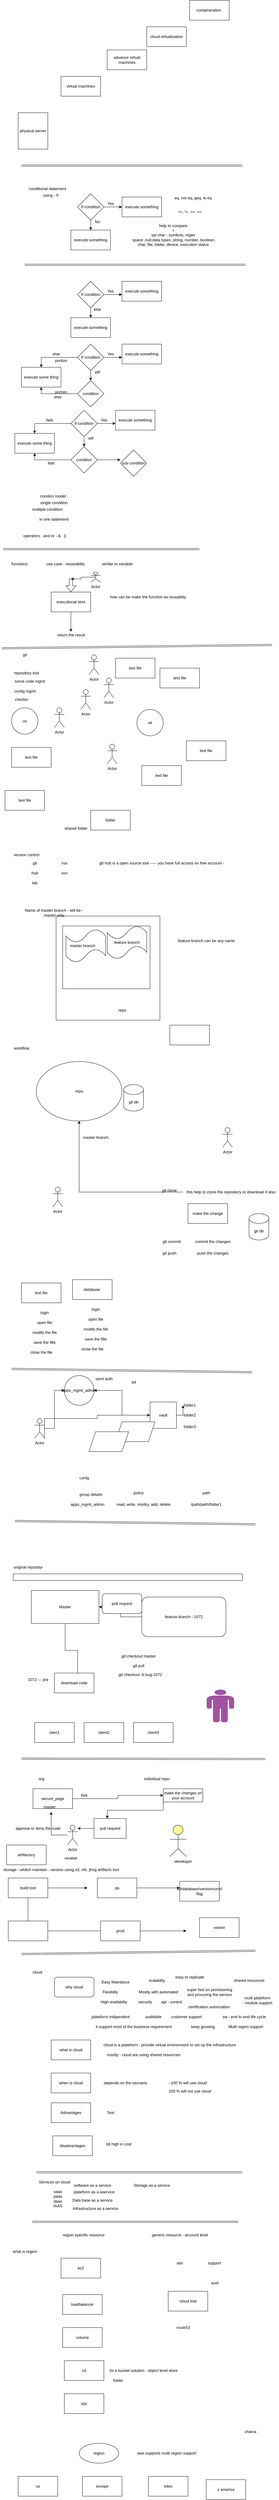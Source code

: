 <mxfile version="20.3.0" type="github">
  <diagram id="XMzIL-5AGFkydlVCWrg7" name="Page-1">
    <mxGraphModel dx="1146" dy="532" grid="1" gridSize="10" guides="1" tooltips="1" connect="1" arrows="1" fold="1" page="1" pageScale="1" pageWidth="850" pageHeight="1100" math="0" shadow="0">
      <root>
        <mxCell id="0" />
        <mxCell id="1" parent="0" />
        <mxCell id="b3iu7qkoFLW_3XjeTq-3-1" value="physical server" style="rounded=0;whiteSpace=wrap;html=1;" parent="1" vertex="1">
          <mxGeometry x="60" y="520" width="90" height="110" as="geometry" />
        </mxCell>
        <mxCell id="b3iu7qkoFLW_3XjeTq-3-2" value="virtual machines" style="rounded=0;whiteSpace=wrap;html=1;" parent="1" vertex="1">
          <mxGeometry x="190" y="410" width="120" height="60" as="geometry" />
        </mxCell>
        <mxCell id="b3iu7qkoFLW_3XjeTq-3-5" value="advance virtual machines" style="rounded=0;whiteSpace=wrap;html=1;" parent="1" vertex="1">
          <mxGeometry x="330" y="330" width="120" height="60" as="geometry" />
        </mxCell>
        <mxCell id="b3iu7qkoFLW_3XjeTq-3-6" value="cloud virtualization" style="whiteSpace=wrap;html=1;" parent="1" vertex="1">
          <mxGeometry x="450" y="260" width="120" height="60" as="geometry" />
        </mxCell>
        <mxCell id="b3iu7qkoFLW_3XjeTq-3-7" value="containeration&amp;nbsp;&lt;br&gt;" style="whiteSpace=wrap;html=1;" parent="1" vertex="1">
          <mxGeometry x="580" y="180" width="120" height="60" as="geometry" />
        </mxCell>
        <mxCell id="QCNMNIQBk-sfIVYiamI_-2" value="" style="shape=link;html=1;rounded=0;" parent="1" edge="1">
          <mxGeometry width="100" relative="1" as="geometry">
            <mxPoint x="70" y="680" as="sourcePoint" />
            <mxPoint x="740" y="680" as="targetPoint" />
          </mxGeometry>
        </mxCell>
        <mxCell id="QCNMNIQBk-sfIVYiamI_-3" value="conditional statement&amp;nbsp;" style="text;html=1;align=center;verticalAlign=middle;resizable=0;points=[];autosize=1;strokeColor=none;fillColor=none;" parent="1" vertex="1">
          <mxGeometry x="80" y="735" width="140" height="30" as="geometry" />
        </mxCell>
        <mxCell id="QCNMNIQBk-sfIVYiamI_-4" value="using - If&amp;nbsp;" style="text;html=1;align=center;verticalAlign=middle;resizable=0;points=[];autosize=1;strokeColor=none;fillColor=none;" parent="1" vertex="1">
          <mxGeometry x="125" y="755" width="70" height="30" as="geometry" />
        </mxCell>
        <mxCell id="QCNMNIQBk-sfIVYiamI_-9" style="edgeStyle=orthogonalEdgeStyle;rounded=0;orthogonalLoop=1;jettySize=auto;html=1;exitX=1;exitY=0.5;exitDx=0;exitDy=0;" parent="1" source="QCNMNIQBk-sfIVYiamI_-5" target="QCNMNIQBk-sfIVYiamI_-7" edge="1">
          <mxGeometry relative="1" as="geometry" />
        </mxCell>
        <mxCell id="QCNMNIQBk-sfIVYiamI_-10" style="edgeStyle=orthogonalEdgeStyle;rounded=0;orthogonalLoop=1;jettySize=auto;html=1;exitX=0.5;exitY=1;exitDx=0;exitDy=0;entryX=0.5;entryY=0;entryDx=0;entryDy=0;" parent="1" source="QCNMNIQBk-sfIVYiamI_-5" target="QCNMNIQBk-sfIVYiamI_-6" edge="1">
          <mxGeometry relative="1" as="geometry" />
        </mxCell>
        <mxCell id="QCNMNIQBk-sfIVYiamI_-5" value="If condition" style="rhombus;whiteSpace=wrap;html=1;" parent="1" vertex="1">
          <mxGeometry x="240" y="765" width="80" height="80" as="geometry" />
        </mxCell>
        <mxCell id="QCNMNIQBk-sfIVYiamI_-6" value="execute something" style="whiteSpace=wrap;html=1;" parent="1" vertex="1">
          <mxGeometry x="220" y="875" width="120" height="60" as="geometry" />
        </mxCell>
        <mxCell id="QCNMNIQBk-sfIVYiamI_-7" value="execute something" style="whiteSpace=wrap;html=1;" parent="1" vertex="1">
          <mxGeometry x="375" y="775" width="120" height="60" as="geometry" />
        </mxCell>
        <mxCell id="QCNMNIQBk-sfIVYiamI_-11" value="Yes" style="text;html=1;align=center;verticalAlign=middle;resizable=0;points=[];autosize=1;strokeColor=none;fillColor=none;" parent="1" vertex="1">
          <mxGeometry x="320" y="780" width="40" height="30" as="geometry" />
        </mxCell>
        <mxCell id="QCNMNIQBk-sfIVYiamI_-12" value="No" style="text;html=1;align=center;verticalAlign=middle;resizable=0;points=[];autosize=1;strokeColor=none;fillColor=none;" parent="1" vertex="1">
          <mxGeometry x="280" y="835" width="40" height="30" as="geometry" />
        </mxCell>
        <mxCell id="QCNMNIQBk-sfIVYiamI_-13" value="eq, not eq, geq, le eq&lt;br&gt;&lt;br&gt;" style="text;html=1;align=center;verticalAlign=middle;resizable=0;points=[];autosize=1;strokeColor=none;fillColor=none;" parent="1" vertex="1">
          <mxGeometry x="520" y="765" width="140" height="40" as="geometry" />
        </mxCell>
        <mxCell id="QCNMNIQBk-sfIVYiamI_-14" value="==, !=. &amp;gt;=, &amp;lt;=" style="text;html=1;align=center;verticalAlign=middle;resizable=0;points=[];autosize=1;strokeColor=none;fillColor=none;" parent="1" vertex="1">
          <mxGeometry x="530" y="805" width="100" height="30" as="geometry" />
        </mxCell>
        <mxCell id="QCNMNIQBk-sfIVYiamI_-15" value="help to compare &lt;br&gt;=&lt;br&gt;spl char - symbols, regex&lt;br&gt;&amp;nbsp;space ,null,data types ,string, number, boolean, &lt;br&gt;char, file, folder, device, execution status" style="text;html=1;align=center;verticalAlign=middle;resizable=0;points=[];autosize=1;strokeColor=none;fillColor=none;" parent="1" vertex="1">
          <mxGeometry x="390" y="845" width="280" height="90" as="geometry" />
        </mxCell>
        <mxCell id="QCNMNIQBk-sfIVYiamI_-16" value="" style="shape=link;html=1;rounded=0;" parent="1" edge="1">
          <mxGeometry width="100" relative="1" as="geometry">
            <mxPoint x="80" y="980" as="sourcePoint" />
            <mxPoint x="750" y="980" as="targetPoint" />
          </mxGeometry>
        </mxCell>
        <mxCell id="QCNMNIQBk-sfIVYiamI_-17" style="edgeStyle=orthogonalEdgeStyle;rounded=0;orthogonalLoop=1;jettySize=auto;html=1;exitX=1;exitY=0.5;exitDx=0;exitDy=0;" parent="1" source="QCNMNIQBk-sfIVYiamI_-19" edge="1">
          <mxGeometry relative="1" as="geometry">
            <mxPoint x="375" y="1070" as="targetPoint" />
          </mxGeometry>
        </mxCell>
        <mxCell id="QCNMNIQBk-sfIVYiamI_-18" style="edgeStyle=orthogonalEdgeStyle;rounded=0;orthogonalLoop=1;jettySize=auto;html=1;exitX=0.5;exitY=1;exitDx=0;exitDy=0;entryX=0.5;entryY=0;entryDx=0;entryDy=0;" parent="1" source="QCNMNIQBk-sfIVYiamI_-19" target="QCNMNIQBk-sfIVYiamI_-20" edge="1">
          <mxGeometry relative="1" as="geometry" />
        </mxCell>
        <mxCell id="QCNMNIQBk-sfIVYiamI_-19" value="If condition" style="rhombus;whiteSpace=wrap;html=1;" parent="1" vertex="1">
          <mxGeometry x="240" y="1030" width="80" height="80" as="geometry" />
        </mxCell>
        <mxCell id="QCNMNIQBk-sfIVYiamI_-20" value="execute something" style="whiteSpace=wrap;html=1;" parent="1" vertex="1">
          <mxGeometry x="220" y="1140" width="120" height="60" as="geometry" />
        </mxCell>
        <mxCell id="QCNMNIQBk-sfIVYiamI_-21" value="Yes" style="text;html=1;align=center;verticalAlign=middle;resizable=0;points=[];autosize=1;strokeColor=none;fillColor=none;" parent="1" vertex="1">
          <mxGeometry x="320" y="1045" width="40" height="30" as="geometry" />
        </mxCell>
        <mxCell id="QCNMNIQBk-sfIVYiamI_-22" value="else" style="text;html=1;align=center;verticalAlign=middle;resizable=0;points=[];autosize=1;strokeColor=none;fillColor=none;" parent="1" vertex="1">
          <mxGeometry x="275" y="1100" width="50" height="30" as="geometry" />
        </mxCell>
        <mxCell id="QCNMNIQBk-sfIVYiamI_-23" value="execute something" style="whiteSpace=wrap;html=1;" parent="1" vertex="1">
          <mxGeometry x="375" y="1030" width="120" height="60" as="geometry" />
        </mxCell>
        <mxCell id="QCNMNIQBk-sfIVYiamI_-24" style="edgeStyle=orthogonalEdgeStyle;rounded=0;orthogonalLoop=1;jettySize=auto;html=1;exitX=1;exitY=0.5;exitDx=0;exitDy=0;" parent="1" source="QCNMNIQBk-sfIVYiamI_-26" edge="1">
          <mxGeometry relative="1" as="geometry">
            <mxPoint x="375" y="1260" as="targetPoint" />
          </mxGeometry>
        </mxCell>
        <mxCell id="QCNMNIQBk-sfIVYiamI_-25" style="edgeStyle=orthogonalEdgeStyle;rounded=0;orthogonalLoop=1;jettySize=auto;html=1;exitX=0.5;exitY=1;exitDx=0;exitDy=0;entryX=0.5;entryY=0;entryDx=0;entryDy=0;" parent="1" source="QCNMNIQBk-sfIVYiamI_-26" edge="1">
          <mxGeometry relative="1" as="geometry">
            <mxPoint x="280" y="1330" as="targetPoint" />
          </mxGeometry>
        </mxCell>
        <mxCell id="QCNMNIQBk-sfIVYiamI_-34" style="edgeStyle=orthogonalEdgeStyle;rounded=0;orthogonalLoop=1;jettySize=auto;html=1;exitX=0;exitY=0.5;exitDx=0;exitDy=0;entryX=0.5;entryY=0;entryDx=0;entryDy=0;" parent="1" source="QCNMNIQBk-sfIVYiamI_-26" target="QCNMNIQBk-sfIVYiamI_-32" edge="1">
          <mxGeometry relative="1" as="geometry" />
        </mxCell>
        <mxCell id="QCNMNIQBk-sfIVYiamI_-26" value="If condition" style="rhombus;whiteSpace=wrap;html=1;" parent="1" vertex="1">
          <mxGeometry x="240" y="1220" width="80" height="80" as="geometry" />
        </mxCell>
        <mxCell id="QCNMNIQBk-sfIVYiamI_-28" value="Yes" style="text;html=1;align=center;verticalAlign=middle;resizable=0;points=[];autosize=1;strokeColor=none;fillColor=none;" parent="1" vertex="1">
          <mxGeometry x="320" y="1235" width="40" height="30" as="geometry" />
        </mxCell>
        <mxCell id="QCNMNIQBk-sfIVYiamI_-29" value="elif" style="text;html=1;align=center;verticalAlign=middle;resizable=0;points=[];autosize=1;strokeColor=none;fillColor=none;" parent="1" vertex="1">
          <mxGeometry x="280" y="1290" width="40" height="30" as="geometry" />
        </mxCell>
        <mxCell id="QCNMNIQBk-sfIVYiamI_-30" value="execute something" style="whiteSpace=wrap;html=1;" parent="1" vertex="1">
          <mxGeometry x="375" y="1220" width="120" height="60" as="geometry" />
        </mxCell>
        <mxCell id="QCNMNIQBk-sfIVYiamI_-33" style="edgeStyle=orthogonalEdgeStyle;rounded=0;orthogonalLoop=1;jettySize=auto;html=1;entryX=0.5;entryY=1;entryDx=0;entryDy=0;" parent="1" source="QCNMNIQBk-sfIVYiamI_-31" target="QCNMNIQBk-sfIVYiamI_-32" edge="1">
          <mxGeometry relative="1" as="geometry" />
        </mxCell>
        <mxCell id="QCNMNIQBk-sfIVYiamI_-31" value="condition" style="rhombus;whiteSpace=wrap;html=1;" parent="1" vertex="1">
          <mxGeometry x="240" y="1330" width="80" height="80" as="geometry" />
        </mxCell>
        <mxCell id="QCNMNIQBk-sfIVYiamI_-32" value="execute some thing" style="whiteSpace=wrap;html=1;" parent="1" vertex="1">
          <mxGeometry x="70" y="1290" width="120" height="60" as="geometry" />
        </mxCell>
        <mxCell id="QCNMNIQBk-sfIVYiamI_-35" value="else" style="text;html=1;align=center;verticalAlign=middle;resizable=0;points=[];autosize=1;strokeColor=none;fillColor=none;" parent="1" vertex="1">
          <mxGeometry x="150" y="1235" width="50" height="30" as="geometry" />
        </mxCell>
        <mxCell id="QCNMNIQBk-sfIVYiamI_-36" value="else" style="text;html=1;align=center;verticalAlign=middle;resizable=0;points=[];autosize=1;strokeColor=none;fillColor=none;" parent="1" vertex="1">
          <mxGeometry x="155" y="1365" width="50" height="30" as="geometry" />
        </mxCell>
        <mxCell id="QCNMNIQBk-sfIVYiamI_-48" style="edgeStyle=orthogonalEdgeStyle;rounded=0;orthogonalLoop=1;jettySize=auto;html=1;exitX=1;exitY=0.5;exitDx=0;exitDy=0;" parent="1" source="QCNMNIQBk-sfIVYiamI_-51" edge="1">
          <mxGeometry relative="1" as="geometry">
            <mxPoint x="355" y="1460" as="targetPoint" />
          </mxGeometry>
        </mxCell>
        <mxCell id="QCNMNIQBk-sfIVYiamI_-49" style="edgeStyle=orthogonalEdgeStyle;rounded=0;orthogonalLoop=1;jettySize=auto;html=1;exitX=0.5;exitY=1;exitDx=0;exitDy=0;entryX=0.5;entryY=0;entryDx=0;entryDy=0;" parent="1" source="QCNMNIQBk-sfIVYiamI_-51" edge="1">
          <mxGeometry relative="1" as="geometry">
            <mxPoint x="260" y="1530" as="targetPoint" />
          </mxGeometry>
        </mxCell>
        <mxCell id="QCNMNIQBk-sfIVYiamI_-50" style="edgeStyle=orthogonalEdgeStyle;rounded=0;orthogonalLoop=1;jettySize=auto;html=1;exitX=0;exitY=0.5;exitDx=0;exitDy=0;entryX=0.5;entryY=0;entryDx=0;entryDy=0;" parent="1" source="QCNMNIQBk-sfIVYiamI_-51" target="QCNMNIQBk-sfIVYiamI_-57" edge="1">
          <mxGeometry relative="1" as="geometry" />
        </mxCell>
        <mxCell id="QCNMNIQBk-sfIVYiamI_-51" value="If condition" style="rhombus;whiteSpace=wrap;html=1;" parent="1" vertex="1">
          <mxGeometry x="220" y="1420" width="80" height="80" as="geometry" />
        </mxCell>
        <mxCell id="QCNMNIQBk-sfIVYiamI_-52" value="Yes" style="text;html=1;align=center;verticalAlign=middle;resizable=0;points=[];autosize=1;strokeColor=none;fillColor=none;" parent="1" vertex="1">
          <mxGeometry x="300" y="1435" width="40" height="30" as="geometry" />
        </mxCell>
        <mxCell id="QCNMNIQBk-sfIVYiamI_-53" value="elif" style="text;html=1;align=center;verticalAlign=middle;resizable=0;points=[];autosize=1;strokeColor=none;fillColor=none;" parent="1" vertex="1">
          <mxGeometry x="260" y="1490" width="40" height="30" as="geometry" />
        </mxCell>
        <mxCell id="QCNMNIQBk-sfIVYiamI_-54" value="execute something" style="whiteSpace=wrap;html=1;" parent="1" vertex="1">
          <mxGeometry x="355" y="1420" width="120" height="60" as="geometry" />
        </mxCell>
        <mxCell id="QCNMNIQBk-sfIVYiamI_-55" style="edgeStyle=orthogonalEdgeStyle;rounded=0;orthogonalLoop=1;jettySize=auto;html=1;entryX=0.5;entryY=1;entryDx=0;entryDy=0;" parent="1" source="QCNMNIQBk-sfIVYiamI_-56" target="QCNMNIQBk-sfIVYiamI_-57" edge="1">
          <mxGeometry relative="1" as="geometry" />
        </mxCell>
        <mxCell id="QCNMNIQBk-sfIVYiamI_-60" style="edgeStyle=orthogonalEdgeStyle;rounded=0;orthogonalLoop=1;jettySize=auto;html=1;" parent="1" source="QCNMNIQBk-sfIVYiamI_-56" edge="1">
          <mxGeometry relative="1" as="geometry">
            <mxPoint x="370" y="1570" as="targetPoint" />
          </mxGeometry>
        </mxCell>
        <mxCell id="QCNMNIQBk-sfIVYiamI_-56" value="condition" style="rhombus;whiteSpace=wrap;html=1;" parent="1" vertex="1">
          <mxGeometry x="220" y="1530" width="80" height="80" as="geometry" />
        </mxCell>
        <mxCell id="QCNMNIQBk-sfIVYiamI_-57" value="execute some thing" style="whiteSpace=wrap;html=1;" parent="1" vertex="1">
          <mxGeometry x="50" y="1490" width="120" height="60" as="geometry" />
        </mxCell>
        <mxCell id="QCNMNIQBk-sfIVYiamI_-58" value="fails" style="text;html=1;align=center;verticalAlign=middle;resizable=0;points=[];autosize=1;strokeColor=none;fillColor=none;" parent="1" vertex="1">
          <mxGeometry x="135" y="1435" width="40" height="30" as="geometry" />
        </mxCell>
        <mxCell id="QCNMNIQBk-sfIVYiamI_-59" value="fails" style="text;html=1;align=center;verticalAlign=middle;resizable=0;points=[];autosize=1;strokeColor=none;fillColor=none;" parent="1" vertex="1">
          <mxGeometry x="140" y="1565" width="40" height="30" as="geometry" />
        </mxCell>
        <mxCell id="QCNMNIQBk-sfIVYiamI_-61" value="sub condition" style="rhombus;whiteSpace=wrap;html=1;" parent="1" vertex="1">
          <mxGeometry x="370" y="1540" width="80" height="80" as="geometry" />
        </mxCell>
        <mxCell id="QCNMNIQBk-sfIVYiamI_-63" value="portion" style="text;html=1;align=center;verticalAlign=middle;resizable=0;points=[];autosize=1;strokeColor=none;fillColor=none;" parent="1" vertex="1">
          <mxGeometry x="160" y="1255" width="60" height="30" as="geometry" />
        </mxCell>
        <mxCell id="QCNMNIQBk-sfIVYiamI_-65" value="portion" style="text;html=1;align=center;verticalAlign=middle;resizable=0;points=[];autosize=1;strokeColor=none;fillColor=none;" parent="1" vertex="1">
          <mxGeometry x="160" y="1350" width="60" height="30" as="geometry" />
        </mxCell>
        <mxCell id="QCNMNIQBk-sfIVYiamI_-66" value="condion model :&amp;nbsp;" style="text;html=1;align=center;verticalAlign=middle;resizable=0;points=[];autosize=1;strokeColor=none;fillColor=none;" parent="1" vertex="1">
          <mxGeometry x="115" y="1665" width="110" height="30" as="geometry" />
        </mxCell>
        <mxCell id="QCNMNIQBk-sfIVYiamI_-68" value="single condition&amp;nbsp;" style="text;html=1;align=center;verticalAlign=middle;resizable=0;points=[];autosize=1;strokeColor=none;fillColor=none;" parent="1" vertex="1">
          <mxGeometry x="115" y="1685" width="110" height="30" as="geometry" />
        </mxCell>
        <mxCell id="QCNMNIQBk-sfIVYiamI_-69" value="multiple condition&amp;nbsp;" style="text;html=1;align=center;verticalAlign=middle;resizable=0;points=[];autosize=1;strokeColor=none;fillColor=none;" parent="1" vertex="1">
          <mxGeometry x="90" y="1705" width="120" height="30" as="geometry" />
        </mxCell>
        <mxCell id="QCNMNIQBk-sfIVYiamI_-70" value="in one statement&amp;nbsp;" style="text;html=1;align=center;verticalAlign=middle;resizable=0;points=[];autosize=1;strokeColor=none;fillColor=none;" parent="1" vertex="1">
          <mxGeometry x="110" y="1735" width="120" height="30" as="geometry" />
        </mxCell>
        <mxCell id="QCNMNIQBk-sfIVYiamI_-71" value="operators : and or - &amp;amp;&amp;nbsp; &amp;nbsp;||" style="text;html=1;align=center;verticalAlign=middle;resizable=0;points=[];autosize=1;strokeColor=none;fillColor=none;" parent="1" vertex="1">
          <mxGeometry x="65" y="1785" width="150" height="30" as="geometry" />
        </mxCell>
        <mxCell id="aTmxRXXGX9cmo4f24J-i-1" value="functions:" style="text;html=1;align=center;verticalAlign=middle;resizable=0;points=[];autosize=1;strokeColor=none;fillColor=none;" parent="1" vertex="1">
          <mxGeometry x="30" y="1870" width="70" height="30" as="geometry" />
        </mxCell>
        <mxCell id="aTmxRXXGX9cmo4f24J-i-2" value="" style="shape=link;html=1;rounded=0;" parent="1" edge="1">
          <mxGeometry width="100" relative="1" as="geometry">
            <mxPoint x="15" y="1840" as="sourcePoint" />
            <mxPoint x="610" y="1840" as="targetPoint" />
          </mxGeometry>
        </mxCell>
        <mxCell id="aTmxRXXGX9cmo4f24J-i-3" value="use case : reuseablity&amp;nbsp;" style="text;html=1;align=center;verticalAlign=middle;resizable=0;points=[];autosize=1;strokeColor=none;fillColor=none;" parent="1" vertex="1">
          <mxGeometry x="135" y="1870" width="140" height="30" as="geometry" />
        </mxCell>
        <mxCell id="aTmxRXXGX9cmo4f24J-i-4" value="similar to variable" style="text;html=1;align=center;verticalAlign=middle;resizable=0;points=[];autosize=1;strokeColor=none;fillColor=none;" parent="1" vertex="1">
          <mxGeometry x="300" y="1870" width="120" height="30" as="geometry" />
        </mxCell>
        <mxCell id="aTmxRXXGX9cmo4f24J-i-9" style="edgeStyle=orthogonalEdgeStyle;rounded=0;orthogonalLoop=1;jettySize=auto;html=1;" parent="1" source="aTmxRXXGX9cmo4f24J-i-5" edge="1">
          <mxGeometry relative="1" as="geometry">
            <mxPoint x="220" y="2090" as="targetPoint" />
          </mxGeometry>
        </mxCell>
        <mxCell id="aTmxRXXGX9cmo4f24J-i-5" value="executional stmt" style="whiteSpace=wrap;html=1;" parent="1" vertex="1">
          <mxGeometry x="160" y="1970" width="120" height="60" as="geometry" />
        </mxCell>
        <mxCell id="aTmxRXXGX9cmo4f24J-i-6" value="" style="shape=flexArrow;endArrow=classic;html=1;rounded=0;entryX=0.5;entryY=0;entryDx=0;entryDy=0;" parent="1" target="aTmxRXXGX9cmo4f24J-i-5" edge="1">
          <mxGeometry width="50" height="50" relative="1" as="geometry">
            <mxPoint x="220" y="1930" as="sourcePoint" />
            <mxPoint x="250" y="1890" as="targetPoint" />
          </mxGeometry>
        </mxCell>
        <mxCell id="aTmxRXXGX9cmo4f24J-i-8" style="edgeStyle=orthogonalEdgeStyle;rounded=0;orthogonalLoop=1;jettySize=auto;html=1;exitX=0.5;exitY=0.5;exitDx=0;exitDy=0;exitPerimeter=0;" parent="1" source="aTmxRXXGX9cmo4f24J-i-7" edge="1">
          <mxGeometry relative="1" as="geometry">
            <mxPoint x="220" y="1930" as="targetPoint" />
          </mxGeometry>
        </mxCell>
        <mxCell id="aTmxRXXGX9cmo4f24J-i-7" value="Actor" style="shape=umlActor;verticalLabelPosition=bottom;verticalAlign=top;html=1;outlineConnect=0;" parent="1" vertex="1">
          <mxGeometry x="280" y="1910" width="30" height="30" as="geometry" />
        </mxCell>
        <mxCell id="aTmxRXXGX9cmo4f24J-i-10" value="return the result" style="text;html=1;align=center;verticalAlign=middle;resizable=0;points=[];autosize=1;strokeColor=none;fillColor=none;" parent="1" vertex="1">
          <mxGeometry x="165" y="2085" width="110" height="30" as="geometry" />
        </mxCell>
        <mxCell id="aTmxRXXGX9cmo4f24J-i-11" value="how can be make the function as reusablity&amp;nbsp;" style="text;html=1;align=center;verticalAlign=middle;resizable=0;points=[];autosize=1;strokeColor=none;fillColor=none;" parent="1" vertex="1">
          <mxGeometry x="325" y="1970" width="260" height="30" as="geometry" />
        </mxCell>
        <mxCell id="L9CIbg3IwU2Iem7TQG_o-1" value="" style="shape=link;html=1;rounded=0;" parent="1" edge="1">
          <mxGeometry width="100" relative="1" as="geometry">
            <mxPoint x="10" y="2140" as="sourcePoint" />
            <mxPoint x="830" y="2130" as="targetPoint" />
          </mxGeometry>
        </mxCell>
        <mxCell id="L9CIbg3IwU2Iem7TQG_o-2" value="git" style="text;html=1;align=center;verticalAlign=middle;resizable=0;points=[];autosize=1;strokeColor=none;fillColor=none;" parent="1" vertex="1">
          <mxGeometry x="60" y="2145" width="40" height="30" as="geometry" />
        </mxCell>
        <mxCell id="L9CIbg3IwU2Iem7TQG_o-3" value="text file" style="whiteSpace=wrap;html=1;" parent="1" vertex="1">
          <mxGeometry x="355" y="2170" width="120" height="60" as="geometry" />
        </mxCell>
        <mxCell id="L9CIbg3IwU2Iem7TQG_o-4" value="repository tool" style="text;html=1;align=center;verticalAlign=middle;resizable=0;points=[];autosize=1;strokeColor=none;fillColor=none;" parent="1" vertex="1">
          <mxGeometry x="35" y="2200" width="100" height="30" as="geometry" />
        </mxCell>
        <mxCell id="L9CIbg3IwU2Iem7TQG_o-5" value="sorce code mgmt" style="text;html=1;align=center;verticalAlign=middle;resizable=0;points=[];autosize=1;strokeColor=none;fillColor=none;" parent="1" vertex="1">
          <mxGeometry x="35" y="2225" width="120" height="30" as="geometry" />
        </mxCell>
        <mxCell id="L9CIbg3IwU2Iem7TQG_o-6" value="config mgmt" style="text;html=1;align=center;verticalAlign=middle;resizable=0;points=[];autosize=1;strokeColor=none;fillColor=none;" parent="1" vertex="1">
          <mxGeometry x="35" y="2255" width="90" height="30" as="geometry" />
        </mxCell>
        <mxCell id="L9CIbg3IwU2Iem7TQG_o-7" value="checkin" style="text;html=1;align=center;verticalAlign=middle;resizable=0;points=[];autosize=1;strokeColor=none;fillColor=none;" parent="1" vertex="1">
          <mxGeometry x="40" y="2280" width="60" height="30" as="geometry" />
        </mxCell>
        <mxCell id="L9CIbg3IwU2Iem7TQG_o-9" value="Actor" style="shape=umlActor;verticalLabelPosition=bottom;verticalAlign=top;html=1;outlineConnect=0;" parent="1" vertex="1">
          <mxGeometry x="275" y="2160" width="30" height="60" as="geometry" />
        </mxCell>
        <mxCell id="L9CIbg3IwU2Iem7TQG_o-10" value="Actor" style="shape=umlActor;verticalLabelPosition=bottom;verticalAlign=top;html=1;outlineConnect=0;" parent="1" vertex="1">
          <mxGeometry x="320" y="2230" width="30" height="60" as="geometry" />
        </mxCell>
        <mxCell id="L9CIbg3IwU2Iem7TQG_o-11" value="text file" style="whiteSpace=wrap;html=1;" parent="1" vertex="1">
          <mxGeometry x="490" y="2200" width="120" height="60" as="geometry" />
        </mxCell>
        <mxCell id="L9CIbg3IwU2Iem7TQG_o-12" value="Actor" style="shape=umlActor;verticalLabelPosition=bottom;verticalAlign=top;html=1;outlineConnect=0;" parent="1" vertex="1">
          <mxGeometry x="250" y="2265" width="30" height="60" as="geometry" />
        </mxCell>
        <mxCell id="L9CIbg3IwU2Iem7TQG_o-13" value="Actor" style="shape=umlActor;verticalLabelPosition=bottom;verticalAlign=top;html=1;outlineConnect=0;" parent="1" vertex="1">
          <mxGeometry x="170" y="2320" width="30" height="60" as="geometry" />
        </mxCell>
        <mxCell id="L9CIbg3IwU2Iem7TQG_o-14" value="us" style="ellipse;whiteSpace=wrap;html=1;aspect=fixed;" parent="1" vertex="1">
          <mxGeometry x="40" y="2320" width="80" height="80" as="geometry" />
        </mxCell>
        <mxCell id="L9CIbg3IwU2Iem7TQG_o-15" value="text file" style="whiteSpace=wrap;html=1;" parent="1" vertex="1">
          <mxGeometry x="40" y="2440" width="120" height="60" as="geometry" />
        </mxCell>
        <mxCell id="L9CIbg3IwU2Iem7TQG_o-16" value="text file" style="whiteSpace=wrap;html=1;" parent="1" vertex="1">
          <mxGeometry x="20" y="2570" width="120" height="60" as="geometry" />
        </mxCell>
        <mxCell id="L9CIbg3IwU2Iem7TQG_o-17" value="uk" style="ellipse;whiteSpace=wrap;html=1;aspect=fixed;" parent="1" vertex="1">
          <mxGeometry x="420" y="2325" width="80" height="80" as="geometry" />
        </mxCell>
        <mxCell id="L9CIbg3IwU2Iem7TQG_o-18" value="text file" style="whiteSpace=wrap;html=1;" parent="1" vertex="1">
          <mxGeometry x="570" y="2420" width="120" height="60" as="geometry" />
        </mxCell>
        <mxCell id="L9CIbg3IwU2Iem7TQG_o-19" value="text file" style="whiteSpace=wrap;html=1;" parent="1" vertex="1">
          <mxGeometry x="435" y="2495" width="120" height="60" as="geometry" />
        </mxCell>
        <mxCell id="L9CIbg3IwU2Iem7TQG_o-22" value="Actor" style="shape=umlActor;verticalLabelPosition=bottom;verticalAlign=top;html=1;outlineConnect=0;" parent="1" vertex="1">
          <mxGeometry x="330" y="2430" width="30" height="60" as="geometry" />
        </mxCell>
        <mxCell id="L9CIbg3IwU2Iem7TQG_o-23" value="folder" style="whiteSpace=wrap;html=1;" parent="1" vertex="1">
          <mxGeometry x="280" y="2630" width="120" height="60" as="geometry" />
        </mxCell>
        <mxCell id="L9CIbg3IwU2Iem7TQG_o-24" value="shared folder" style="text;html=1;align=center;verticalAlign=middle;resizable=0;points=[];autosize=1;strokeColor=none;fillColor=none;" parent="1" vertex="1">
          <mxGeometry x="190" y="2670" width="90" height="30" as="geometry" />
        </mxCell>
        <mxCell id="L9CIbg3IwU2Iem7TQG_o-25" value="version control" style="text;html=1;align=center;verticalAlign=middle;resizable=0;points=[];autosize=1;strokeColor=none;fillColor=none;" parent="1" vertex="1">
          <mxGeometry x="35" y="2750" width="100" height="30" as="geometry" />
        </mxCell>
        <mxCell id="L9CIbg3IwU2Iem7TQG_o-26" value="git" style="text;html=1;align=center;verticalAlign=middle;resizable=0;points=[];autosize=1;strokeColor=none;fillColor=none;" parent="1" vertex="1">
          <mxGeometry x="90" y="2775" width="40" height="30" as="geometry" />
        </mxCell>
        <mxCell id="L9CIbg3IwU2Iem7TQG_o-27" value="hub" style="text;html=1;align=center;verticalAlign=middle;resizable=0;points=[];autosize=1;strokeColor=none;fillColor=none;" parent="1" vertex="1">
          <mxGeometry x="90" y="2805" width="40" height="30" as="geometry" />
        </mxCell>
        <mxCell id="L9CIbg3IwU2Iem7TQG_o-28" value="lab" style="text;html=1;align=center;verticalAlign=middle;resizable=0;points=[];autosize=1;strokeColor=none;fillColor=none;" parent="1" vertex="1">
          <mxGeometry x="90" y="2835" width="40" height="30" as="geometry" />
        </mxCell>
        <mxCell id="L9CIbg3IwU2Iem7TQG_o-29" value="vss" style="text;html=1;align=center;verticalAlign=middle;resizable=0;points=[];autosize=1;strokeColor=none;fillColor=none;" parent="1" vertex="1">
          <mxGeometry x="180" y="2775" width="40" height="30" as="geometry" />
        </mxCell>
        <mxCell id="L9CIbg3IwU2Iem7TQG_o-30" value="svn" style="text;html=1;align=center;verticalAlign=middle;resizable=0;points=[];autosize=1;strokeColor=none;fillColor=none;" parent="1" vertex="1">
          <mxGeometry x="180" y="2805" width="40" height="30" as="geometry" />
        </mxCell>
        <mxCell id="L9CIbg3IwU2Iem7TQG_o-31" value="git hub is a open source tool ----- you have full access on free account -" style="text;html=1;align=center;verticalAlign=middle;resizable=0;points=[];autosize=1;strokeColor=none;fillColor=none;" parent="1" vertex="1">
          <mxGeometry x="295" y="2775" width="400" height="30" as="geometry" />
        </mxCell>
        <mxCell id="L9CIbg3IwU2Iem7TQG_o-32" value="" style="whiteSpace=wrap;html=1;aspect=fixed;" parent="1" vertex="1">
          <mxGeometry x="175" y="2950" width="315" height="315" as="geometry" />
        </mxCell>
        <mxCell id="L9CIbg3IwU2Iem7TQG_o-33" value="" style="rounded=0;whiteSpace=wrap;html=1;" parent="1" vertex="1">
          <mxGeometry x="195" y="2980" width="265" height="190" as="geometry" />
        </mxCell>
        <mxCell id="L9CIbg3IwU2Iem7TQG_o-35" value="" style="shape=tape;whiteSpace=wrap;html=1;" parent="1" vertex="1">
          <mxGeometry x="205" y="2990" width="120" height="100" as="geometry" />
        </mxCell>
        <mxCell id="L9CIbg3IwU2Iem7TQG_o-37" value="feature branch" style="shape=tape;whiteSpace=wrap;html=1;" parent="1" vertex="1">
          <mxGeometry x="330" y="2980" width="120" height="100" as="geometry" />
        </mxCell>
        <mxCell id="L9CIbg3IwU2Iem7TQG_o-38" value="repo" style="text;html=1;align=center;verticalAlign=middle;resizable=0;points=[];autosize=1;strokeColor=none;fillColor=none;" parent="1" vertex="1">
          <mxGeometry x="350" y="3220" width="50" height="30" as="geometry" />
        </mxCell>
        <mxCell id="L9CIbg3IwU2Iem7TQG_o-39" value="master branch" style="text;html=1;align=center;verticalAlign=middle;resizable=0;points=[];autosize=1;strokeColor=none;fillColor=none;" parent="1" vertex="1">
          <mxGeometry x="205" y="3025" width="100" height="30" as="geometry" />
        </mxCell>
        <mxCell id="L9CIbg3IwU2Iem7TQG_o-40" value="Name of master branch - will be -&amp;nbsp;&lt;br&gt;master only&amp;nbsp;" style="text;html=1;align=center;verticalAlign=middle;resizable=0;points=[];autosize=1;strokeColor=none;fillColor=none;" parent="1" vertex="1">
          <mxGeometry x="70" y="2920" width="200" height="40" as="geometry" />
        </mxCell>
        <mxCell id="L9CIbg3IwU2Iem7TQG_o-41" value="feature branch can be any name" style="text;html=1;align=center;verticalAlign=middle;resizable=0;points=[];autosize=1;strokeColor=none;fillColor=none;" parent="1" vertex="1">
          <mxGeometry x="530" y="3010" width="200" height="30" as="geometry" />
        </mxCell>
        <mxCell id="L9CIbg3IwU2Iem7TQG_o-43" value="" style="rounded=0;whiteSpace=wrap;html=1;" parent="1" vertex="1">
          <mxGeometry x="520" y="3280" width="120" height="60" as="geometry" />
        </mxCell>
        <mxCell id="L9CIbg3IwU2Iem7TQG_o-44" value="repo" style="ellipse;whiteSpace=wrap;html=1;" parent="1" vertex="1">
          <mxGeometry x="115" y="3390" width="260" height="180" as="geometry" />
        </mxCell>
        <mxCell id="L9CIbg3IwU2Iem7TQG_o-45" value="workflow" style="text;html=1;align=center;verticalAlign=middle;resizable=0;points=[];autosize=1;strokeColor=none;fillColor=none;" parent="1" vertex="1">
          <mxGeometry x="35" y="3335" width="70" height="30" as="geometry" />
        </mxCell>
        <mxCell id="L9CIbg3IwU2Iem7TQG_o-46" value="Actor" style="shape=umlActor;verticalLabelPosition=bottom;verticalAlign=top;html=1;outlineConnect=0;" parent="1" vertex="1">
          <mxGeometry x="680" y="3590" width="30" height="60" as="geometry" />
        </mxCell>
        <mxCell id="L9CIbg3IwU2Iem7TQG_o-47" value="Actor" style="shape=umlActor;verticalLabelPosition=bottom;verticalAlign=top;html=1;outlineConnect=0;" parent="1" vertex="1">
          <mxGeometry x="165" y="3770" width="30" height="60" as="geometry" />
        </mxCell>
        <mxCell id="L9CIbg3IwU2Iem7TQG_o-49" value="git clone&amp;nbsp;" style="text;html=1;align=center;verticalAlign=middle;resizable=0;points=[];autosize=1;strokeColor=none;fillColor=none;" parent="1" vertex="1">
          <mxGeometry x="485" y="3765" width="70" height="30" as="geometry" />
        </mxCell>
        <mxCell id="L9CIbg3IwU2Iem7TQG_o-59" style="edgeStyle=orthogonalEdgeStyle;rounded=0;orthogonalLoop=1;jettySize=auto;html=1;" parent="1" source="L9CIbg3IwU2Iem7TQG_o-50" target="L9CIbg3IwU2Iem7TQG_o-44" edge="1">
          <mxGeometry relative="1" as="geometry" />
        </mxCell>
        <mxCell id="L9CIbg3IwU2Iem7TQG_o-50" value="this help to clone the repository or download it also" style="text;html=1;align=center;verticalAlign=middle;resizable=0;points=[];autosize=1;strokeColor=none;fillColor=none;" parent="1" vertex="1">
          <mxGeometry x="560" y="3770" width="290" height="30" as="geometry" />
        </mxCell>
        <mxCell id="L9CIbg3IwU2Iem7TQG_o-52" value="make the change" style="whiteSpace=wrap;html=1;" parent="1" vertex="1">
          <mxGeometry x="575" y="3820" width="120" height="60" as="geometry" />
        </mxCell>
        <mxCell id="L9CIbg3IwU2Iem7TQG_o-54" value="git commit" style="text;html=1;align=center;verticalAlign=middle;resizable=0;points=[];autosize=1;strokeColor=none;fillColor=none;" parent="1" vertex="1">
          <mxGeometry x="485" y="3920" width="80" height="30" as="geometry" />
        </mxCell>
        <mxCell id="L9CIbg3IwU2Iem7TQG_o-55" value="commit the changes" style="text;html=1;align=center;verticalAlign=middle;resizable=0;points=[];autosize=1;strokeColor=none;fillColor=none;" parent="1" vertex="1">
          <mxGeometry x="585" y="3920" width="130" height="30" as="geometry" />
        </mxCell>
        <mxCell id="L9CIbg3IwU2Iem7TQG_o-56" value="git push&amp;nbsp;" style="text;html=1;align=center;verticalAlign=middle;resizable=0;points=[];autosize=1;strokeColor=none;fillColor=none;" parent="1" vertex="1">
          <mxGeometry x="485" y="3955" width="70" height="30" as="geometry" />
        </mxCell>
        <mxCell id="L9CIbg3IwU2Iem7TQG_o-57" value="push the changes" style="text;html=1;align=center;verticalAlign=middle;resizable=0;points=[];autosize=1;strokeColor=none;fillColor=none;" parent="1" vertex="1">
          <mxGeometry x="590" y="3955" width="120" height="30" as="geometry" />
        </mxCell>
        <mxCell id="L9CIbg3IwU2Iem7TQG_o-60" value="master branch" style="text;html=1;align=center;verticalAlign=middle;resizable=0;points=[];autosize=1;strokeColor=none;fillColor=none;" parent="1" vertex="1">
          <mxGeometry x="245" y="3605" width="100" height="30" as="geometry" />
        </mxCell>
        <mxCell id="L9CIbg3IwU2Iem7TQG_o-61" value="text file" style="whiteSpace=wrap;html=1;" parent="1" vertex="1">
          <mxGeometry x="70" y="4060" width="120" height="60" as="geometry" />
        </mxCell>
        <mxCell id="L9CIbg3IwU2Iem7TQG_o-62" value="login" style="text;html=1;align=center;verticalAlign=middle;resizable=0;points=[];autosize=1;strokeColor=none;fillColor=none;" parent="1" vertex="1">
          <mxGeometry x="115" y="4135" width="50" height="30" as="geometry" />
        </mxCell>
        <mxCell id="L9CIbg3IwU2Iem7TQG_o-63" value="open file" style="text;html=1;align=center;verticalAlign=middle;resizable=0;points=[];autosize=1;strokeColor=none;fillColor=none;" parent="1" vertex="1">
          <mxGeometry x="105" y="4165" width="70" height="30" as="geometry" />
        </mxCell>
        <mxCell id="L9CIbg3IwU2Iem7TQG_o-64" value="modify the file" style="text;html=1;align=center;verticalAlign=middle;resizable=0;points=[];autosize=1;strokeColor=none;fillColor=none;" parent="1" vertex="1">
          <mxGeometry x="90" y="4195" width="100" height="30" as="geometry" />
        </mxCell>
        <mxCell id="L9CIbg3IwU2Iem7TQG_o-65" value="save the fille" style="text;html=1;align=center;verticalAlign=middle;resizable=0;points=[];autosize=1;strokeColor=none;fillColor=none;" parent="1" vertex="1">
          <mxGeometry x="95" y="4225" width="90" height="30" as="geometry" />
        </mxCell>
        <mxCell id="L9CIbg3IwU2Iem7TQG_o-66" value="close the file" style="text;html=1;align=center;verticalAlign=middle;resizable=0;points=[];autosize=1;strokeColor=none;fillColor=none;" parent="1" vertex="1">
          <mxGeometry x="85" y="4255" width="90" height="30" as="geometry" />
        </mxCell>
        <mxCell id="L9CIbg3IwU2Iem7TQG_o-67" value="database&amp;nbsp;" style="whiteSpace=wrap;html=1;" parent="1" vertex="1">
          <mxGeometry x="225" y="4050" width="120" height="60" as="geometry" />
        </mxCell>
        <mxCell id="L9CIbg3IwU2Iem7TQG_o-68" value="login" style="text;html=1;align=center;verticalAlign=middle;resizable=0;points=[];autosize=1;strokeColor=none;fillColor=none;" parent="1" vertex="1">
          <mxGeometry x="270" y="4125" width="50" height="30" as="geometry" />
        </mxCell>
        <mxCell id="L9CIbg3IwU2Iem7TQG_o-69" value="open file" style="text;html=1;align=center;verticalAlign=middle;resizable=0;points=[];autosize=1;strokeColor=none;fillColor=none;" parent="1" vertex="1">
          <mxGeometry x="260" y="4155" width="70" height="30" as="geometry" />
        </mxCell>
        <mxCell id="L9CIbg3IwU2Iem7TQG_o-70" value="modify the file" style="text;html=1;align=center;verticalAlign=middle;resizable=0;points=[];autosize=1;strokeColor=none;fillColor=none;" parent="1" vertex="1">
          <mxGeometry x="245" y="4185" width="100" height="30" as="geometry" />
        </mxCell>
        <mxCell id="L9CIbg3IwU2Iem7TQG_o-71" value="save the fille" style="text;html=1;align=center;verticalAlign=middle;resizable=0;points=[];autosize=1;strokeColor=none;fillColor=none;" parent="1" vertex="1">
          <mxGeometry x="250" y="4215" width="90" height="30" as="geometry" />
        </mxCell>
        <mxCell id="L9CIbg3IwU2Iem7TQG_o-72" value="close the file" style="text;html=1;align=center;verticalAlign=middle;resizable=0;points=[];autosize=1;strokeColor=none;fillColor=none;" parent="1" vertex="1">
          <mxGeometry x="240" y="4245" width="90" height="30" as="geometry" />
        </mxCell>
        <mxCell id="L9CIbg3IwU2Iem7TQG_o-75" value="git db" style="shape=cylinder3;whiteSpace=wrap;html=1;boundedLbl=1;backgroundOutline=1;size=15;" parent="1" vertex="1">
          <mxGeometry x="760" y="3850" width="60" height="80" as="geometry" />
        </mxCell>
        <mxCell id="L9CIbg3IwU2Iem7TQG_o-76" value="git db" style="shape=cylinder3;whiteSpace=wrap;html=1;boundedLbl=1;backgroundOutline=1;size=15;" parent="1" vertex="1">
          <mxGeometry x="380" y="3460" width="60" height="80" as="geometry" />
        </mxCell>
        <mxCell id="1xxf7OwLNXuxpOBTWi3V-2" value="" style="shape=link;html=1;rounded=0;" parent="1" edge="1">
          <mxGeometry width="100" relative="1" as="geometry">
            <mxPoint x="40" y="4320" as="sourcePoint" />
            <mxPoint x="770" y="4330" as="targetPoint" />
          </mxGeometry>
        </mxCell>
        <mxCell id="1xxf7OwLNXuxpOBTWi3V-3" value="saml auth" style="text;html=1;align=center;verticalAlign=middle;resizable=0;points=[];autosize=1;strokeColor=none;fillColor=none;" parent="1" vertex="1">
          <mxGeometry x="280" y="4335" width="80" height="30" as="geometry" />
        </mxCell>
        <mxCell id="1xxf7OwLNXuxpOBTWi3V-4" value="ad" style="text;html=1;align=center;verticalAlign=middle;resizable=0;points=[];autosize=1;strokeColor=none;fillColor=none;" parent="1" vertex="1">
          <mxGeometry x="390" y="4345" width="40" height="30" as="geometry" />
        </mxCell>
        <mxCell id="1xxf7OwLNXuxpOBTWi3V-11" style="edgeStyle=orthogonalEdgeStyle;rounded=0;orthogonalLoop=1;jettySize=auto;html=1;entryX=1;entryY=0.5;entryDx=0;entryDy=0;" parent="1" source="1xxf7OwLNXuxpOBTWi3V-5" target="1xxf7OwLNXuxpOBTWi3V-10" edge="1">
          <mxGeometry relative="1" as="geometry" />
        </mxCell>
        <mxCell id="1xxf7OwLNXuxpOBTWi3V-21" style="edgeStyle=orthogonalEdgeStyle;rounded=0;orthogonalLoop=1;jettySize=auto;html=1;exitX=1;exitY=0.5;exitDx=0;exitDy=0;" parent="1" source="1xxf7OwLNXuxpOBTWi3V-5" target="1xxf7OwLNXuxpOBTWi3V-18" edge="1">
          <mxGeometry relative="1" as="geometry" />
        </mxCell>
        <mxCell id="1xxf7OwLNXuxpOBTWi3V-5" value="vault" style="whiteSpace=wrap;html=1;aspect=fixed;" parent="1" vertex="1">
          <mxGeometry x="460" y="4420" width="80" height="80" as="geometry" />
        </mxCell>
        <mxCell id="1xxf7OwLNXuxpOBTWi3V-6" value="" style="shape=parallelogram;perimeter=parallelogramPerimeter;whiteSpace=wrap;html=1;fixedSize=1;" parent="1" vertex="1">
          <mxGeometry x="355" y="4480" width="120" height="60" as="geometry" />
        </mxCell>
        <mxCell id="1xxf7OwLNXuxpOBTWi3V-7" value="" style="shape=parallelogram;perimeter=parallelogramPerimeter;whiteSpace=wrap;html=1;fixedSize=1;" parent="1" vertex="1">
          <mxGeometry x="275" y="4510" width="120" height="60" as="geometry" />
        </mxCell>
        <mxCell id="1xxf7OwLNXuxpOBTWi3V-9" style="edgeStyle=orthogonalEdgeStyle;rounded=0;orthogonalLoop=1;jettySize=auto;html=1;entryX=0;entryY=0.5;entryDx=0;entryDy=0;" parent="1" source="1xxf7OwLNXuxpOBTWi3V-8" target="1xxf7OwLNXuxpOBTWi3V-10" edge="1">
          <mxGeometry relative="1" as="geometry">
            <mxPoint x="190" y="4380" as="targetPoint" />
          </mxGeometry>
        </mxCell>
        <mxCell id="1xxf7OwLNXuxpOBTWi3V-16" style="edgeStyle=orthogonalEdgeStyle;rounded=0;orthogonalLoop=1;jettySize=auto;html=1;exitX=1;exitY=1;exitDx=0;exitDy=0;exitPerimeter=0;" parent="1" source="1xxf7OwLNXuxpOBTWi3V-8" target="1xxf7OwLNXuxpOBTWi3V-5" edge="1">
          <mxGeometry relative="1" as="geometry">
            <Array as="points">
              <mxPoint x="140" y="4470" />
              <mxPoint x="300" y="4470" />
              <mxPoint x="300" y="4460" />
            </Array>
          </mxGeometry>
        </mxCell>
        <mxCell id="1xxf7OwLNXuxpOBTWi3V-8" value="Actor" style="shape=umlActor;verticalLabelPosition=bottom;verticalAlign=top;html=1;outlineConnect=0;" parent="1" vertex="1">
          <mxGeometry x="110" y="4470" width="30" height="60" as="geometry" />
        </mxCell>
        <mxCell id="1xxf7OwLNXuxpOBTWi3V-10" value="apps_mgmt_admin" style="ellipse;whiteSpace=wrap;html=1;aspect=fixed;" parent="1" vertex="1">
          <mxGeometry x="200" y="4340" width="90" height="90" as="geometry" />
        </mxCell>
        <mxCell id="1xxf7OwLNXuxpOBTWi3V-18" value="folder1" style="text;html=1;align=center;verticalAlign=middle;resizable=0;points=[];autosize=1;strokeColor=none;fillColor=none;" parent="1" vertex="1">
          <mxGeometry x="550" y="4415" width="60" height="30" as="geometry" />
        </mxCell>
        <mxCell id="1xxf7OwLNXuxpOBTWi3V-19" value="folder2" style="text;html=1;align=center;verticalAlign=middle;resizable=0;points=[];autosize=1;strokeColor=none;fillColor=none;" parent="1" vertex="1">
          <mxGeometry x="550" y="4445" width="60" height="30" as="geometry" />
        </mxCell>
        <mxCell id="1xxf7OwLNXuxpOBTWi3V-20" value="folder3" style="text;html=1;align=center;verticalAlign=middle;resizable=0;points=[];autosize=1;strokeColor=none;fillColor=none;" parent="1" vertex="1">
          <mxGeometry x="550" y="4480" width="60" height="30" as="geometry" />
        </mxCell>
        <mxCell id="1xxf7OwLNXuxpOBTWi3V-22" value="confg" style="text;html=1;align=center;verticalAlign=middle;resizable=0;points=[];autosize=1;strokeColor=none;fillColor=none;" parent="1" vertex="1">
          <mxGeometry x="235" y="4635" width="50" height="30" as="geometry" />
        </mxCell>
        <mxCell id="1xxf7OwLNXuxpOBTWi3V-23" value="group details" style="text;html=1;align=center;verticalAlign=middle;resizable=0;points=[];autosize=1;strokeColor=none;fillColor=none;" parent="1" vertex="1">
          <mxGeometry x="235" y="4685" width="90" height="30" as="geometry" />
        </mxCell>
        <mxCell id="1xxf7OwLNXuxpOBTWi3V-24" value="policy" style="text;html=1;align=center;verticalAlign=middle;resizable=0;points=[];autosize=1;strokeColor=none;fillColor=none;" parent="1" vertex="1">
          <mxGeometry x="400" y="4680" width="50" height="30" as="geometry" />
        </mxCell>
        <mxCell id="1xxf7OwLNXuxpOBTWi3V-26" value="path" style="text;html=1;align=center;verticalAlign=middle;resizable=0;points=[];autosize=1;strokeColor=none;fillColor=none;" parent="1" vertex="1">
          <mxGeometry x="605" y="4680" width="50" height="30" as="geometry" />
        </mxCell>
        <mxCell id="1xxf7OwLNXuxpOBTWi3V-27" value="&lt;span style=&quot;&quot;&gt;apps_mgmt_admin&lt;/span&gt;" style="text;html=1;align=center;verticalAlign=middle;resizable=0;points=[];autosize=1;strokeColor=none;fillColor=none;" parent="1" vertex="1">
          <mxGeometry x="205" y="4715" width="130" height="30" as="geometry" />
        </mxCell>
        <mxCell id="1xxf7OwLNXuxpOBTWi3V-28" value="read, write, modiry, add, delete" style="text;html=1;align=center;verticalAlign=middle;resizable=0;points=[];autosize=1;strokeColor=none;fillColor=none;" parent="1" vertex="1">
          <mxGeometry x="345" y="4715" width="190" height="30" as="geometry" />
        </mxCell>
        <mxCell id="1xxf7OwLNXuxpOBTWi3V-29" value="/path/path/folder1" style="text;html=1;align=center;verticalAlign=middle;resizable=0;points=[];autosize=1;strokeColor=none;fillColor=none;" parent="1" vertex="1">
          <mxGeometry x="570" y="4715" width="120" height="30" as="geometry" />
        </mxCell>
        <mxCell id="1xxf7OwLNXuxpOBTWi3V-31" value="" style="shape=link;html=1;rounded=0;" parent="1" edge="1">
          <mxGeometry width="100" relative="1" as="geometry">
            <mxPoint x="50" y="4780" as="sourcePoint" />
            <mxPoint x="780" y="4790" as="targetPoint" />
          </mxGeometry>
        </mxCell>
        <mxCell id="kDopP08nSm5VzjpAHeQn-10" style="edgeStyle=orthogonalEdgeStyle;rounded=0;orthogonalLoop=1;jettySize=auto;html=1;" parent="1" source="kDopP08nSm5VzjpAHeQn-1" edge="1">
          <mxGeometry relative="1" as="geometry">
            <mxPoint x="240" y="5252.759" as="targetPoint" />
          </mxGeometry>
        </mxCell>
        <mxCell id="kDopP08nSm5VzjpAHeQn-1" value="Master" style="rounded=0;whiteSpace=wrap;html=1;" parent="1" vertex="1">
          <mxGeometry x="100" y="4990" width="205" height="100" as="geometry" />
        </mxCell>
        <mxCell id="kDopP08nSm5VzjpAHeQn-12" style="edgeStyle=orthogonalEdgeStyle;rounded=0;orthogonalLoop=1;jettySize=auto;html=1;" parent="1" source="kDopP08nSm5VzjpAHeQn-2" target="kDopP08nSm5VzjpAHeQn-1" edge="1">
          <mxGeometry relative="1" as="geometry" />
        </mxCell>
        <mxCell id="kDopP08nSm5VzjpAHeQn-2" value="feature branch - 1072" style="rounded=1;whiteSpace=wrap;html=1;" parent="1" vertex="1">
          <mxGeometry x="435" y="5010" width="255" height="120" as="geometry" />
        </mxCell>
        <mxCell id="kDopP08nSm5VzjpAHeQn-3" value="" style="verticalLabelPosition=bottom;sketch=0;html=1;fillColor=#A153A0;verticalAlign=top;align=center;pointerEvents=1;shape=mxgraph.cisco_safe.design.actor_2;" parent="1" vertex="1">
          <mxGeometry x="631" y="5290" width="84" height="100" as="geometry" />
        </mxCell>
        <mxCell id="kDopP08nSm5VzjpAHeQn-4" value="original reposityr" style="text;html=1;align=center;verticalAlign=middle;resizable=0;points=[];autosize=1;strokeColor=none;fillColor=none;" parent="1" vertex="1">
          <mxGeometry x="35" y="4905" width="110" height="30" as="geometry" />
        </mxCell>
        <mxCell id="kDopP08nSm5VzjpAHeQn-5" value="" style="rounded=0;whiteSpace=wrap;html=1;" parent="1" vertex="1">
          <mxGeometry x="45" y="4940" width="695" height="20" as="geometry" />
        </mxCell>
        <mxCell id="kDopP08nSm5VzjpAHeQn-6" value="1072 --- jira" style="text;html=1;align=center;verticalAlign=middle;resizable=0;points=[];autosize=1;strokeColor=none;fillColor=none;" parent="1" vertex="1">
          <mxGeometry x="80" y="5245" width="80" height="30" as="geometry" />
        </mxCell>
        <mxCell id="kDopP08nSm5VzjpAHeQn-7" value="git checkout master&lt;br&gt;&lt;br&gt;git pull&lt;br&gt;&lt;br&gt;" style="text;html=1;align=center;verticalAlign=middle;resizable=0;points=[];autosize=1;strokeColor=none;fillColor=none;" parent="1" vertex="1">
          <mxGeometry x="360" y="5175" width="130" height="70" as="geometry" />
        </mxCell>
        <mxCell id="kDopP08nSm5VzjpAHeQn-8" value="git checkout -b bug-1072" style="text;html=1;align=center;verticalAlign=middle;resizable=0;points=[];autosize=1;strokeColor=none;fillColor=none;" parent="1" vertex="1">
          <mxGeometry x="350" y="5230" width="160" height="30" as="geometry" />
        </mxCell>
        <mxCell id="kDopP08nSm5VzjpAHeQn-11" value="download code" style="whiteSpace=wrap;html=1;" parent="1" vertex="1">
          <mxGeometry x="170" y="5240" width="120" height="60" as="geometry" />
        </mxCell>
        <mxCell id="kDopP08nSm5VzjpAHeQn-13" value="pull request" style="rounded=1;whiteSpace=wrap;html=1;" parent="1" vertex="1">
          <mxGeometry x="315" y="5000" width="120" height="60" as="geometry" />
        </mxCell>
        <mxCell id="kDopP08nSm5VzjpAHeQn-14" value="clien1" style="whiteSpace=wrap;html=1;" parent="1" vertex="1">
          <mxGeometry x="110" y="5390" width="120" height="60" as="geometry" />
        </mxCell>
        <mxCell id="kDopP08nSm5VzjpAHeQn-15" value="client2" style="whiteSpace=wrap;html=1;" parent="1" vertex="1">
          <mxGeometry x="260" y="5390" width="120" height="60" as="geometry" />
        </mxCell>
        <mxCell id="kDopP08nSm5VzjpAHeQn-16" value="client3" style="whiteSpace=wrap;html=1;" parent="1" vertex="1">
          <mxGeometry x="410" y="5390" width="120" height="60" as="geometry" />
        </mxCell>
        <mxCell id="kDopP08nSm5VzjpAHeQn-25" style="edgeStyle=orthogonalEdgeStyle;rounded=0;orthogonalLoop=1;jettySize=auto;html=1;" parent="1" source="kDopP08nSm5VzjpAHeQn-18" target="kDopP08nSm5VzjpAHeQn-22" edge="1">
          <mxGeometry relative="1" as="geometry" />
        </mxCell>
        <mxCell id="kDopP08nSm5VzjpAHeQn-18" value="secure_page" style="whiteSpace=wrap;html=1;" parent="1" vertex="1">
          <mxGeometry x="105" y="5590" width="120" height="60" as="geometry" />
        </mxCell>
        <mxCell id="kDopP08nSm5VzjpAHeQn-19" value="" style="shape=link;html=1;rounded=0;" parent="1" edge="1">
          <mxGeometry width="100" relative="1" as="geometry">
            <mxPoint x="70" y="5499" as="sourcePoint" />
            <mxPoint x="810" y="5500" as="targetPoint" />
          </mxGeometry>
        </mxCell>
        <mxCell id="kDopP08nSm5VzjpAHeQn-20" value="" style="html=1;outlineConnect=0;whiteSpace=wrap;fillColor=#ffff99;verticalLabelPosition=bottom;verticalAlign=top;align=center;shape=mxgraph.archimate3.actor;" parent="1" vertex="1">
          <mxGeometry x="520" y="5700" width="50" height="95" as="geometry" />
        </mxCell>
        <mxCell id="kDopP08nSm5VzjpAHeQn-21" value="org" style="text;html=1;align=center;verticalAlign=middle;resizable=0;points=[];autosize=1;strokeColor=none;fillColor=none;" parent="1" vertex="1">
          <mxGeometry x="110" y="5545" width="40" height="30" as="geometry" />
        </mxCell>
        <mxCell id="kDopP08nSm5VzjpAHeQn-27" style="edgeStyle=orthogonalEdgeStyle;rounded=0;orthogonalLoop=1;jettySize=auto;html=1;exitX=0;exitY=1;exitDx=0;exitDy=0;" parent="1" source="kDopP08nSm5VzjpAHeQn-22" edge="1">
          <mxGeometry relative="1" as="geometry">
            <mxPoint x="330" y="5680" as="targetPoint" />
          </mxGeometry>
        </mxCell>
        <mxCell id="kDopP08nSm5VzjpAHeQn-22" value="make the changes on your account" style="whiteSpace=wrap;html=1;" parent="1" vertex="1">
          <mxGeometry x="500" y="5590" width="120" height="40" as="geometry" />
        </mxCell>
        <mxCell id="kDopP08nSm5VzjpAHeQn-23" value="individual repo" style="text;html=1;align=center;verticalAlign=middle;resizable=0;points=[];autosize=1;strokeColor=none;fillColor=none;" parent="1" vertex="1">
          <mxGeometry x="430" y="5545" width="100" height="30" as="geometry" />
        </mxCell>
        <mxCell id="kDopP08nSm5VzjpAHeQn-24" value="fork" style="text;html=1;align=center;verticalAlign=middle;resizable=0;points=[];autosize=1;strokeColor=none;fillColor=none;" parent="1" vertex="1">
          <mxGeometry x="240" y="5595" width="40" height="30" as="geometry" />
        </mxCell>
        <mxCell id="kDopP08nSm5VzjpAHeQn-29" style="edgeStyle=orthogonalEdgeStyle;rounded=0;orthogonalLoop=1;jettySize=auto;html=1;" parent="1" source="kDopP08nSm5VzjpAHeQn-28" edge="1">
          <mxGeometry relative="1" as="geometry">
            <mxPoint x="240" y="5710" as="targetPoint" />
          </mxGeometry>
        </mxCell>
        <mxCell id="kDopP08nSm5VzjpAHeQn-28" value="pull request" style="rounded=0;whiteSpace=wrap;html=1;" parent="1" vertex="1">
          <mxGeometry x="290" y="5680" width="97.5" height="60" as="geometry" />
        </mxCell>
        <mxCell id="kDopP08nSm5VzjpAHeQn-34" style="edgeStyle=orthogonalEdgeStyle;rounded=0;orthogonalLoop=1;jettySize=auto;html=1;" parent="1" source="kDopP08nSm5VzjpAHeQn-30" edge="1">
          <mxGeometry relative="1" as="geometry">
            <mxPoint x="160" y="5660" as="targetPoint" />
          </mxGeometry>
        </mxCell>
        <mxCell id="kDopP08nSm5VzjpAHeQn-30" value="Actor" style="shape=umlActor;verticalLabelPosition=bottom;verticalAlign=top;html=1;outlineConnect=0;" parent="1" vertex="1">
          <mxGeometry x="210" y="5700" width="30" height="60" as="geometry" />
        </mxCell>
        <mxCell id="kDopP08nSm5VzjpAHeQn-33" value="reviewr" style="text;html=1;align=center;verticalAlign=middle;resizable=0;points=[];autosize=1;strokeColor=none;fillColor=none;" parent="1" vertex="1">
          <mxGeometry x="190" y="5785" width="60" height="30" as="geometry" />
        </mxCell>
        <mxCell id="kDopP08nSm5VzjpAHeQn-35" value="approve or deny the code" style="text;html=1;align=center;verticalAlign=middle;resizable=0;points=[];autosize=1;strokeColor=none;fillColor=none;" parent="1" vertex="1">
          <mxGeometry x="40" y="5695" width="160" height="30" as="geometry" />
        </mxCell>
        <mxCell id="kDopP08nSm5VzjpAHeQn-36" value="developer" style="text;html=1;align=center;verticalAlign=middle;resizable=0;points=[];autosize=1;strokeColor=none;fillColor=none;" parent="1" vertex="1">
          <mxGeometry x="520" y="5795" width="80" height="30" as="geometry" />
        </mxCell>
        <mxCell id="kDopP08nSm5VzjpAHeQn-39" value="master" style="text;html=1;align=center;verticalAlign=middle;resizable=0;points=[];autosize=1;strokeColor=none;fillColor=none;" parent="1" vertex="1">
          <mxGeometry x="125" y="5630" width="60" height="30" as="geometry" />
        </mxCell>
        <mxCell id="kDopP08nSm5VzjpAHeQn-41" style="edgeStyle=orthogonalEdgeStyle;rounded=0;orthogonalLoop=1;jettySize=auto;html=1;" parent="1" source="kDopP08nSm5VzjpAHeQn-40" edge="1">
          <mxGeometry relative="1" as="geometry">
            <mxPoint x="270" y="5890" as="targetPoint" />
          </mxGeometry>
        </mxCell>
        <mxCell id="kDopP08nSm5VzjpAHeQn-45" style="edgeStyle=orthogonalEdgeStyle;rounded=0;orthogonalLoop=1;jettySize=auto;html=1;exitX=0.5;exitY=1;exitDx=0;exitDy=0;" parent="1" source="kDopP08nSm5VzjpAHeQn-40" edge="1">
          <mxGeometry relative="1" as="geometry">
            <mxPoint x="89.862" y="6000" as="targetPoint" />
          </mxGeometry>
        </mxCell>
        <mxCell id="kDopP08nSm5VzjpAHeQn-40" value="build tool" style="whiteSpace=wrap;html=1;" parent="1" vertex="1">
          <mxGeometry x="30" y="5860" width="120" height="60" as="geometry" />
        </mxCell>
        <mxCell id="kDopP08nSm5VzjpAHeQn-43" style="edgeStyle=orthogonalEdgeStyle;rounded=0;orthogonalLoop=1;jettySize=auto;html=1;" parent="1" source="kDopP08nSm5VzjpAHeQn-42" edge="1">
          <mxGeometry relative="1" as="geometry">
            <mxPoint x="550" y="5890" as="targetPoint" />
          </mxGeometry>
        </mxCell>
        <mxCell id="kDopP08nSm5VzjpAHeQn-42" value="qa" style="whiteSpace=wrap;html=1;" parent="1" vertex="1">
          <mxGeometry x="300" y="5860" width="120" height="60" as="geometry" />
        </mxCell>
        <mxCell id="kDopP08nSm5VzjpAHeQn-44" value="s3/databaes/versioncontrl flag" style="whiteSpace=wrap;html=1;" parent="1" vertex="1">
          <mxGeometry x="550" y="5870" width="120" height="60" as="geometry" />
        </mxCell>
        <mxCell id="kDopP08nSm5VzjpAHeQn-47" style="edgeStyle=orthogonalEdgeStyle;rounded=0;orthogonalLoop=1;jettySize=auto;html=1;" parent="1" source="kDopP08nSm5VzjpAHeQn-46" edge="1">
          <mxGeometry relative="1" as="geometry">
            <mxPoint x="360" y="6020" as="targetPoint" />
          </mxGeometry>
        </mxCell>
        <mxCell id="kDopP08nSm5VzjpAHeQn-46" value="" style="whiteSpace=wrap;html=1;" parent="1" vertex="1">
          <mxGeometry x="30" y="5990" width="120" height="60" as="geometry" />
        </mxCell>
        <mxCell id="kDopP08nSm5VzjpAHeQn-49" style="edgeStyle=orthogonalEdgeStyle;rounded=0;orthogonalLoop=1;jettySize=auto;html=1;" parent="1" source="kDopP08nSm5VzjpAHeQn-48" edge="1">
          <mxGeometry relative="1" as="geometry">
            <mxPoint x="570" y="6020" as="targetPoint" />
          </mxGeometry>
        </mxCell>
        <mxCell id="kDopP08nSm5VzjpAHeQn-48" value="prod" style="whiteSpace=wrap;html=1;" parent="1" vertex="1">
          <mxGeometry x="310" y="5990" width="120" height="60" as="geometry" />
        </mxCell>
        <mxCell id="kDopP08nSm5VzjpAHeQn-50" value="vesion" style="whiteSpace=wrap;html=1;" parent="1" vertex="1">
          <mxGeometry x="610" y="5980" width="120" height="60" as="geometry" />
        </mxCell>
        <mxCell id="kDopP08nSm5VzjpAHeQn-51" value="artifactory" style="whiteSpace=wrap;html=1;" parent="1" vertex="1">
          <mxGeometry x="25" y="5760" width="120" height="60" as="geometry" />
        </mxCell>
        <mxCell id="kDopP08nSm5VzjpAHeQn-53" value="storage - whilch maintain - version using s3, nfs. jfrog artifacts tool" style="text;html=1;align=center;verticalAlign=middle;resizable=0;points=[];autosize=1;strokeColor=none;fillColor=none;" parent="1" vertex="1">
          <mxGeometry x="5" y="5820" width="370" height="30" as="geometry" />
        </mxCell>
        <mxCell id="IeVkyHrc4fifQZeHZBUm-1" value="" style="shape=link;html=1;rounded=0;" parent="1" edge="1">
          <mxGeometry width="100" relative="1" as="geometry">
            <mxPoint x="70" y="6090" as="sourcePoint" />
            <mxPoint x="780" y="6080" as="targetPoint" />
          </mxGeometry>
        </mxCell>
        <mxCell id="IeVkyHrc4fifQZeHZBUm-2" value="cloud&amp;nbsp;" style="text;html=1;align=center;verticalAlign=middle;resizable=0;points=[];autosize=1;strokeColor=none;fillColor=none;" parent="1" vertex="1">
          <mxGeometry x="90" y="6130" width="60" height="30" as="geometry" />
        </mxCell>
        <mxCell id="IeVkyHrc4fifQZeHZBUm-3" value="why cloud" style="rounded=1;whiteSpace=wrap;html=1;" parent="1" vertex="1">
          <mxGeometry x="170" y="6160" width="120" height="60" as="geometry" />
        </mxCell>
        <mxCell id="IeVkyHrc4fifQZeHZBUm-4" value="what is cloud" style="whiteSpace=wrap;html=1;" parent="1" vertex="1">
          <mxGeometry x="160" y="6350" width="120" height="60" as="geometry" />
        </mxCell>
        <mxCell id="IeVkyHrc4fifQZeHZBUm-5" value="when is cloud" style="whiteSpace=wrap;html=1;" parent="1" vertex="1">
          <mxGeometry x="160" y="6450" width="120" height="60" as="geometry" />
        </mxCell>
        <mxCell id="IeVkyHrc4fifQZeHZBUm-6" value="Advantages" style="whiteSpace=wrap;html=1;" parent="1" vertex="1">
          <mxGeometry x="160" y="6540" width="120" height="60" as="geometry" />
        </mxCell>
        <mxCell id="IeVkyHrc4fifQZeHZBUm-7" value="Easy Maintance" style="text;html=1;align=center;verticalAlign=middle;resizable=0;points=[];autosize=1;strokeColor=none;fillColor=none;" parent="1" vertex="1">
          <mxGeometry x="300" y="6160" width="110" height="30" as="geometry" />
        </mxCell>
        <mxCell id="IeVkyHrc4fifQZeHZBUm-8" value="Flexiblity" style="text;html=1;align=center;verticalAlign=middle;resizable=0;points=[];autosize=1;strokeColor=none;fillColor=none;" parent="1" vertex="1">
          <mxGeometry x="303.75" y="6190" width="70" height="30" as="geometry" />
        </mxCell>
        <mxCell id="IeVkyHrc4fifQZeHZBUm-9" value="bit high in cost" style="text;html=1;align=center;verticalAlign=middle;resizable=0;points=[];autosize=1;strokeColor=none;fillColor=none;" parent="1" vertex="1">
          <mxGeometry x="315" y="6650" width="100" height="30" as="geometry" />
        </mxCell>
        <mxCell id="IeVkyHrc4fifQZeHZBUm-10" value="High availablity" style="text;html=1;align=center;verticalAlign=middle;resizable=0;points=[];autosize=1;strokeColor=none;fillColor=none;" parent="1" vertex="1">
          <mxGeometry x="300" y="6220" width="100" height="30" as="geometry" />
        </mxCell>
        <mxCell id="IeVkyHrc4fifQZeHZBUm-11" value="security" style="text;html=1;align=center;verticalAlign=middle;resizable=0;points=[];autosize=1;strokeColor=none;fillColor=none;" parent="1" vertex="1">
          <mxGeometry x="415" y="6220" width="60" height="30" as="geometry" />
        </mxCell>
        <mxCell id="IeVkyHrc4fifQZeHZBUm-12" value="Mostly with automated" style="text;html=1;align=center;verticalAlign=middle;resizable=0;points=[];autosize=1;strokeColor=none;fillColor=none;" parent="1" vertex="1">
          <mxGeometry x="415" y="6190" width="140" height="30" as="geometry" />
        </mxCell>
        <mxCell id="IeVkyHrc4fifQZeHZBUm-13" value="scalablity" style="text;html=1;align=center;verticalAlign=middle;resizable=0;points=[];autosize=1;strokeColor=none;fillColor=none;" parent="1" vertex="1">
          <mxGeometry x="445" y="6155" width="70" height="30" as="geometry" />
        </mxCell>
        <mxCell id="IeVkyHrc4fifQZeHZBUm-14" value="api - control" style="text;html=1;align=center;verticalAlign=middle;resizable=0;points=[];autosize=1;strokeColor=none;fillColor=none;" parent="1" vertex="1">
          <mxGeometry x="480" y="6220" width="90" height="30" as="geometry" />
        </mxCell>
        <mxCell id="IeVkyHrc4fifQZeHZBUm-15" value="easy to replicate" style="text;html=1;align=center;verticalAlign=middle;resizable=0;points=[];autosize=1;strokeColor=none;fillColor=none;" parent="1" vertex="1">
          <mxGeometry x="525" y="6145" width="110" height="30" as="geometry" />
        </mxCell>
        <mxCell id="IeVkyHrc4fifQZeHZBUm-16" value="super fast on provisioning &lt;br&gt;and procuring the service" style="text;html=1;align=center;verticalAlign=middle;resizable=0;points=[];autosize=1;strokeColor=none;fillColor=none;" parent="1" vertex="1">
          <mxGeometry x="560" y="6185" width="160" height="40" as="geometry" />
        </mxCell>
        <mxCell id="IeVkyHrc4fifQZeHZBUm-17" value="plateform indipendent" style="text;html=1;align=center;verticalAlign=middle;resizable=0;points=[];autosize=1;strokeColor=none;fillColor=none;" parent="1" vertex="1">
          <mxGeometry x="270" y="6265" width="140" height="30" as="geometry" />
        </mxCell>
        <mxCell id="IeVkyHrc4fifQZeHZBUm-18" value="auditable" style="text;html=1;align=center;verticalAlign=middle;resizable=0;points=[];autosize=1;strokeColor=none;fillColor=none;" parent="1" vertex="1">
          <mxGeometry x="435" y="6265" width="70" height="30" as="geometry" />
        </mxCell>
        <mxCell id="IeVkyHrc4fifQZeHZBUm-19" value="customer support" style="text;html=1;align=center;verticalAlign=middle;resizable=0;points=[];autosize=1;strokeColor=none;fillColor=none;" parent="1" vertex="1">
          <mxGeometry x="510" y="6265" width="120" height="30" as="geometry" />
        </mxCell>
        <mxCell id="IeVkyHrc4fifQZeHZBUm-20" value="certification autorization&amp;nbsp;" style="text;html=1;align=center;verticalAlign=middle;resizable=0;points=[];autosize=1;strokeColor=none;fillColor=none;" parent="1" vertex="1">
          <mxGeometry x="565" y="6235" width="150" height="30" as="geometry" />
        </mxCell>
        <mxCell id="IeVkyHrc4fifQZeHZBUm-21" value="sw - end to end life cycle" style="text;html=1;align=center;verticalAlign=middle;resizable=0;points=[];autosize=1;strokeColor=none;fillColor=none;" parent="1" vertex="1">
          <mxGeometry x="670" y="6265" width="150" height="30" as="geometry" />
        </mxCell>
        <mxCell id="IeVkyHrc4fifQZeHZBUm-22" value="it support most of the business requirement" style="text;html=1;align=center;verticalAlign=middle;resizable=0;points=[];autosize=1;strokeColor=none;fillColor=none;" parent="1" vertex="1">
          <mxGeometry x="285" y="6295" width="250" height="30" as="geometry" />
        </mxCell>
        <mxCell id="IeVkyHrc4fifQZeHZBUm-23" value="keep growing" style="text;html=1;align=center;verticalAlign=middle;resizable=0;points=[];autosize=1;strokeColor=none;fillColor=none;" parent="1" vertex="1">
          <mxGeometry x="575" y="6295" width="90" height="30" as="geometry" />
        </mxCell>
        <mxCell id="IeVkyHrc4fifQZeHZBUm-24" value="Multi region support" style="text;html=1;align=center;verticalAlign=middle;resizable=0;points=[];autosize=1;strokeColor=none;fillColor=none;" parent="1" vertex="1">
          <mxGeometry x="685" y="6295" width="130" height="30" as="geometry" />
        </mxCell>
        <mxCell id="IeVkyHrc4fifQZeHZBUm-25" value="Text" style="text;html=1;align=center;verticalAlign=middle;resizable=0;points=[];autosize=1;strokeColor=none;fillColor=none;" parent="1" vertex="1">
          <mxGeometry x="320" y="6560" width="40" height="20" as="geometry" />
        </mxCell>
        <mxCell id="IeVkyHrc4fifQZeHZBUm-26" value="disadvantages" style="whiteSpace=wrap;html=1;" parent="1" vertex="1">
          <mxGeometry x="165" y="6640" width="120" height="60" as="geometry" />
        </mxCell>
        <mxCell id="IeVkyHrc4fifQZeHZBUm-27" value="multi plateform &lt;br&gt;- module support" style="text;html=1;align=center;verticalAlign=middle;resizable=0;points=[];autosize=1;strokeColor=none;fillColor=none;" parent="1" vertex="1">
          <mxGeometry x="730" y="6210" width="110" height="40" as="geometry" />
        </mxCell>
        <mxCell id="IeVkyHrc4fifQZeHZBUm-28" value="cloud is a plateform - provide virtual environment to set up the infrastructure" style="text;html=1;align=center;verticalAlign=middle;resizable=0;points=[];autosize=1;strokeColor=none;fillColor=none;" parent="1" vertex="1">
          <mxGeometry x="303.75" y="6350" width="430" height="30" as="geometry" />
        </mxCell>
        <mxCell id="IeVkyHrc4fifQZeHZBUm-30" value="mostly - cloud are using shared resources" style="text;html=1;align=center;verticalAlign=middle;resizable=0;points=[];autosize=1;strokeColor=none;fillColor=none;" parent="1" vertex="1">
          <mxGeometry x="315" y="6380" width="250" height="30" as="geometry" />
        </mxCell>
        <mxCell id="IeVkyHrc4fifQZeHZBUm-31" value="shared resources" style="text;html=1;align=center;verticalAlign=middle;resizable=0;points=[];autosize=1;strokeColor=none;fillColor=none;" parent="1" vertex="1">
          <mxGeometry x="700" y="6155" width="120" height="30" as="geometry" />
        </mxCell>
        <mxCell id="IeVkyHrc4fifQZeHZBUm-33" value="depends on the secnario" style="text;html=1;align=center;verticalAlign=middle;resizable=0;points=[];autosize=1;strokeColor=none;fillColor=none;" parent="1" vertex="1">
          <mxGeometry x="310" y="6465" width="150" height="30" as="geometry" />
        </mxCell>
        <mxCell id="IeVkyHrc4fifQZeHZBUm-34" value="- 100 % will use cloud&amp;nbsp;" style="text;html=1;align=center;verticalAlign=middle;resizable=0;points=[];autosize=1;strokeColor=none;fillColor=none;" parent="1" vertex="1">
          <mxGeometry x="505" y="6465" width="140" height="30" as="geometry" />
        </mxCell>
        <mxCell id="IeVkyHrc4fifQZeHZBUm-35" value="100 % will not use cloud" style="text;html=1;align=center;verticalAlign=middle;resizable=0;points=[];autosize=1;strokeColor=none;fillColor=none;" parent="1" vertex="1">
          <mxGeometry x="505" y="6490" width="150" height="30" as="geometry" />
        </mxCell>
        <mxCell id="IeVkyHrc4fifQZeHZBUm-36" value="" style="shape=link;html=1;rounded=0;" parent="1" edge="1">
          <mxGeometry width="100" relative="1" as="geometry">
            <mxPoint x="115" y="6750" as="sourcePoint" />
            <mxPoint x="740" y="6750" as="targetPoint" />
          </mxGeometry>
        </mxCell>
        <mxCell id="IeVkyHrc4fifQZeHZBUm-37" value="Services on cloud" style="text;html=1;align=center;verticalAlign=middle;resizable=0;points=[];autosize=1;strokeColor=none;fillColor=none;" parent="1" vertex="1">
          <mxGeometry x="110" y="6765" width="120" height="30" as="geometry" />
        </mxCell>
        <mxCell id="IeVkyHrc4fifQZeHZBUm-38" value="saas&lt;br&gt;paas&lt;br&gt;daas&lt;br&gt;IAAS" style="text;html=1;align=center;verticalAlign=middle;resizable=0;points=[];autosize=1;strokeColor=none;fillColor=none;" parent="1" vertex="1">
          <mxGeometry x="155" y="6795" width="50" height="70" as="geometry" />
        </mxCell>
        <mxCell id="IeVkyHrc4fifQZeHZBUm-39" value="software as a service" style="text;html=1;align=center;verticalAlign=middle;resizable=0;points=[];autosize=1;strokeColor=none;fillColor=none;" parent="1" vertex="1">
          <mxGeometry x="215" y="6775" width="140" height="30" as="geometry" />
        </mxCell>
        <mxCell id="IeVkyHrc4fifQZeHZBUm-40" value="plateform as a aservice" style="text;html=1;align=center;verticalAlign=middle;resizable=0;points=[];autosize=1;strokeColor=none;fillColor=none;" parent="1" vertex="1">
          <mxGeometry x="215" y="6795" width="150" height="30" as="geometry" />
        </mxCell>
        <mxCell id="IeVkyHrc4fifQZeHZBUm-41" value="Data base as a service" style="text;html=1;align=center;verticalAlign=middle;resizable=0;points=[];autosize=1;strokeColor=none;fillColor=none;" parent="1" vertex="1">
          <mxGeometry x="210" y="6820" width="150" height="30" as="geometry" />
        </mxCell>
        <mxCell id="IeVkyHrc4fifQZeHZBUm-42" value="Infrastructure as a service" style="text;html=1;align=center;verticalAlign=middle;resizable=0;points=[];autosize=1;strokeColor=none;fillColor=none;" parent="1" vertex="1">
          <mxGeometry x="213.75" y="6845" width="160" height="30" as="geometry" />
        </mxCell>
        <mxCell id="IeVkyHrc4fifQZeHZBUm-43" value="Storage as a service" style="text;html=1;align=center;verticalAlign=middle;resizable=0;points=[];autosize=1;strokeColor=none;fillColor=none;" parent="1" vertex="1">
          <mxGeometry x="400" y="6775" width="130" height="30" as="geometry" />
        </mxCell>
        <mxCell id="_RbbQd035BLWp0UyQ3jn-1" value="" style="shape=link;html=1;rounded=0;" edge="1" parent="1">
          <mxGeometry width="100" relative="1" as="geometry">
            <mxPoint x="102.5" y="6900" as="sourcePoint" />
            <mxPoint x="727.5" y="6900" as="targetPoint" />
          </mxGeometry>
        </mxCell>
        <mxCell id="_RbbQd035BLWp0UyQ3jn-2" value="region specific resource&amp;nbsp;" style="text;html=1;align=center;verticalAlign=middle;resizable=0;points=[];autosize=1;strokeColor=none;fillColor=none;" vertex="1" parent="1">
          <mxGeometry x="185" y="6925" width="150" height="30" as="geometry" />
        </mxCell>
        <mxCell id="_RbbQd035BLWp0UyQ3jn-3" value="generic resource - account level" style="text;html=1;align=center;verticalAlign=middle;resizable=0;points=[];autosize=1;strokeColor=none;fillColor=none;" vertex="1" parent="1">
          <mxGeometry x="455" y="6925" width="190" height="30" as="geometry" />
        </mxCell>
        <mxCell id="_RbbQd035BLWp0UyQ3jn-4" value="ec2" style="whiteSpace=wrap;html=1;" vertex="1" parent="1">
          <mxGeometry x="190" y="7010" width="120" height="60" as="geometry" />
        </mxCell>
        <mxCell id="_RbbQd035BLWp0UyQ3jn-5" value="iam" style="text;html=1;align=center;verticalAlign=middle;resizable=0;points=[];autosize=1;strokeColor=none;fillColor=none;" vertex="1" parent="1">
          <mxGeometry x="530" y="7010" width="40" height="30" as="geometry" />
        </mxCell>
        <mxCell id="_RbbQd035BLWp0UyQ3jn-6" value="loadbalancer" style="whiteSpace=wrap;html=1;" vertex="1" parent="1">
          <mxGeometry x="195" y="7120" width="120" height="60" as="geometry" />
        </mxCell>
        <mxCell id="_RbbQd035BLWp0UyQ3jn-7" value="cloud trial" style="whiteSpace=wrap;html=1;" vertex="1" parent="1">
          <mxGeometry x="515" y="7110" width="120" height="60" as="geometry" />
        </mxCell>
        <mxCell id="_RbbQd035BLWp0UyQ3jn-8" value="auid" style="text;html=1;align=center;verticalAlign=middle;resizable=0;points=[];autosize=1;strokeColor=none;fillColor=none;" vertex="1" parent="1">
          <mxGeometry x="631" y="7070" width="50" height="30" as="geometry" />
        </mxCell>
        <mxCell id="_RbbQd035BLWp0UyQ3jn-9" value="support" style="text;html=1;align=center;verticalAlign=middle;resizable=0;points=[];autosize=1;strokeColor=none;fillColor=none;" vertex="1" parent="1">
          <mxGeometry x="625" y="7010" width="60" height="30" as="geometry" />
        </mxCell>
        <mxCell id="_RbbQd035BLWp0UyQ3jn-10" value="volume" style="whiteSpace=wrap;html=1;" vertex="1" parent="1">
          <mxGeometry x="195" y="7220" width="120" height="60" as="geometry" />
        </mxCell>
        <mxCell id="_RbbQd035BLWp0UyQ3jn-11" value="s3" style="whiteSpace=wrap;html=1;" vertex="1" parent="1">
          <mxGeometry x="200" y="7320" width="120" height="60" as="geometry" />
        </mxCell>
        <mxCell id="_RbbQd035BLWp0UyQ3jn-12" value="its a bucket solution - object level store" style="text;html=1;align=center;verticalAlign=middle;resizable=0;points=[];autosize=1;strokeColor=none;fillColor=none;" vertex="1" parent="1">
          <mxGeometry x="325" y="7335" width="230" height="30" as="geometry" />
        </mxCell>
        <mxCell id="_RbbQd035BLWp0UyQ3jn-13" value="folder" style="text;html=1;align=center;verticalAlign=middle;resizable=0;points=[];autosize=1;strokeColor=none;fillColor=none;" vertex="1" parent="1">
          <mxGeometry x="337.5" y="7365" width="50" height="30" as="geometry" />
        </mxCell>
        <mxCell id="_RbbQd035BLWp0UyQ3jn-14" value="vpc" style="whiteSpace=wrap;html=1;" vertex="1" parent="1">
          <mxGeometry x="200" y="7420" width="120" height="60" as="geometry" />
        </mxCell>
        <mxCell id="_RbbQd035BLWp0UyQ3jn-15" value="what is region" style="text;html=1;align=center;verticalAlign=middle;resizable=0;points=[];autosize=1;strokeColor=none;fillColor=none;" vertex="1" parent="1">
          <mxGeometry x="30" y="6975" width="100" height="30" as="geometry" />
        </mxCell>
        <mxCell id="_RbbQd035BLWp0UyQ3jn-16" value="region" style="ellipse;whiteSpace=wrap;html=1;" vertex="1" parent="1">
          <mxGeometry x="245" y="7570" width="120" height="60" as="geometry" />
        </mxCell>
        <mxCell id="_RbbQd035BLWp0UyQ3jn-17" value="aws supports multi region support" style="text;html=1;align=center;verticalAlign=middle;resizable=0;points=[];autosize=1;strokeColor=none;fillColor=none;" vertex="1" parent="1">
          <mxGeometry x="410" y="7585" width="200" height="30" as="geometry" />
        </mxCell>
        <mxCell id="_RbbQd035BLWp0UyQ3jn-18" value="us" style="whiteSpace=wrap;html=1;" vertex="1" parent="1">
          <mxGeometry x="60" y="7670" width="120" height="60" as="geometry" />
        </mxCell>
        <mxCell id="_RbbQd035BLWp0UyQ3jn-19" value="europe" style="whiteSpace=wrap;html=1;" vertex="1" parent="1">
          <mxGeometry x="255" y="7670" width="120" height="60" as="geometry" />
        </mxCell>
        <mxCell id="_RbbQd035BLWp0UyQ3jn-20" value="tokio" style="whiteSpace=wrap;html=1;" vertex="1" parent="1">
          <mxGeometry x="455" y="7670" width="120" height="60" as="geometry" />
        </mxCell>
        <mxCell id="_RbbQd035BLWp0UyQ3jn-21" value="s america" style="whiteSpace=wrap;html=1;" vertex="1" parent="1">
          <mxGeometry x="630" y="7680" width="120" height="60" as="geometry" />
        </mxCell>
        <mxCell id="_RbbQd035BLWp0UyQ3jn-22" value="chaina" style="text;html=1;align=center;verticalAlign=middle;resizable=0;points=[];autosize=1;strokeColor=none;fillColor=none;" vertex="1" parent="1">
          <mxGeometry x="733.75" y="7520" width="60" height="30" as="geometry" />
        </mxCell>
        <mxCell id="_RbbQd035BLWp0UyQ3jn-23" value="route53" style="text;html=1;align=center;verticalAlign=middle;resizable=0;points=[];autosize=1;strokeColor=none;fillColor=none;" vertex="1" parent="1">
          <mxGeometry x="530" y="7205" width="60" height="30" as="geometry" />
        </mxCell>
      </root>
    </mxGraphModel>
  </diagram>
</mxfile>
